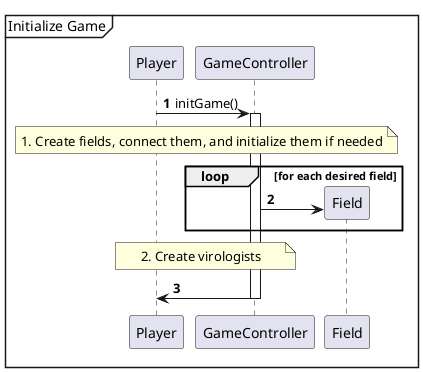 @startuml
'https://plantuml.com/sequence-diagram

autonumber

mainframe Initialize Game

Player -> GameController++: initGame()

note over Player, GameController
1. Create fields, connect them, and initialize them if needed
end note

loop for each desired field
    GameController -> Field**:

end loop

note over Player, GameController
2. Create virologists
end note

GameController -> Player--

@enduml

